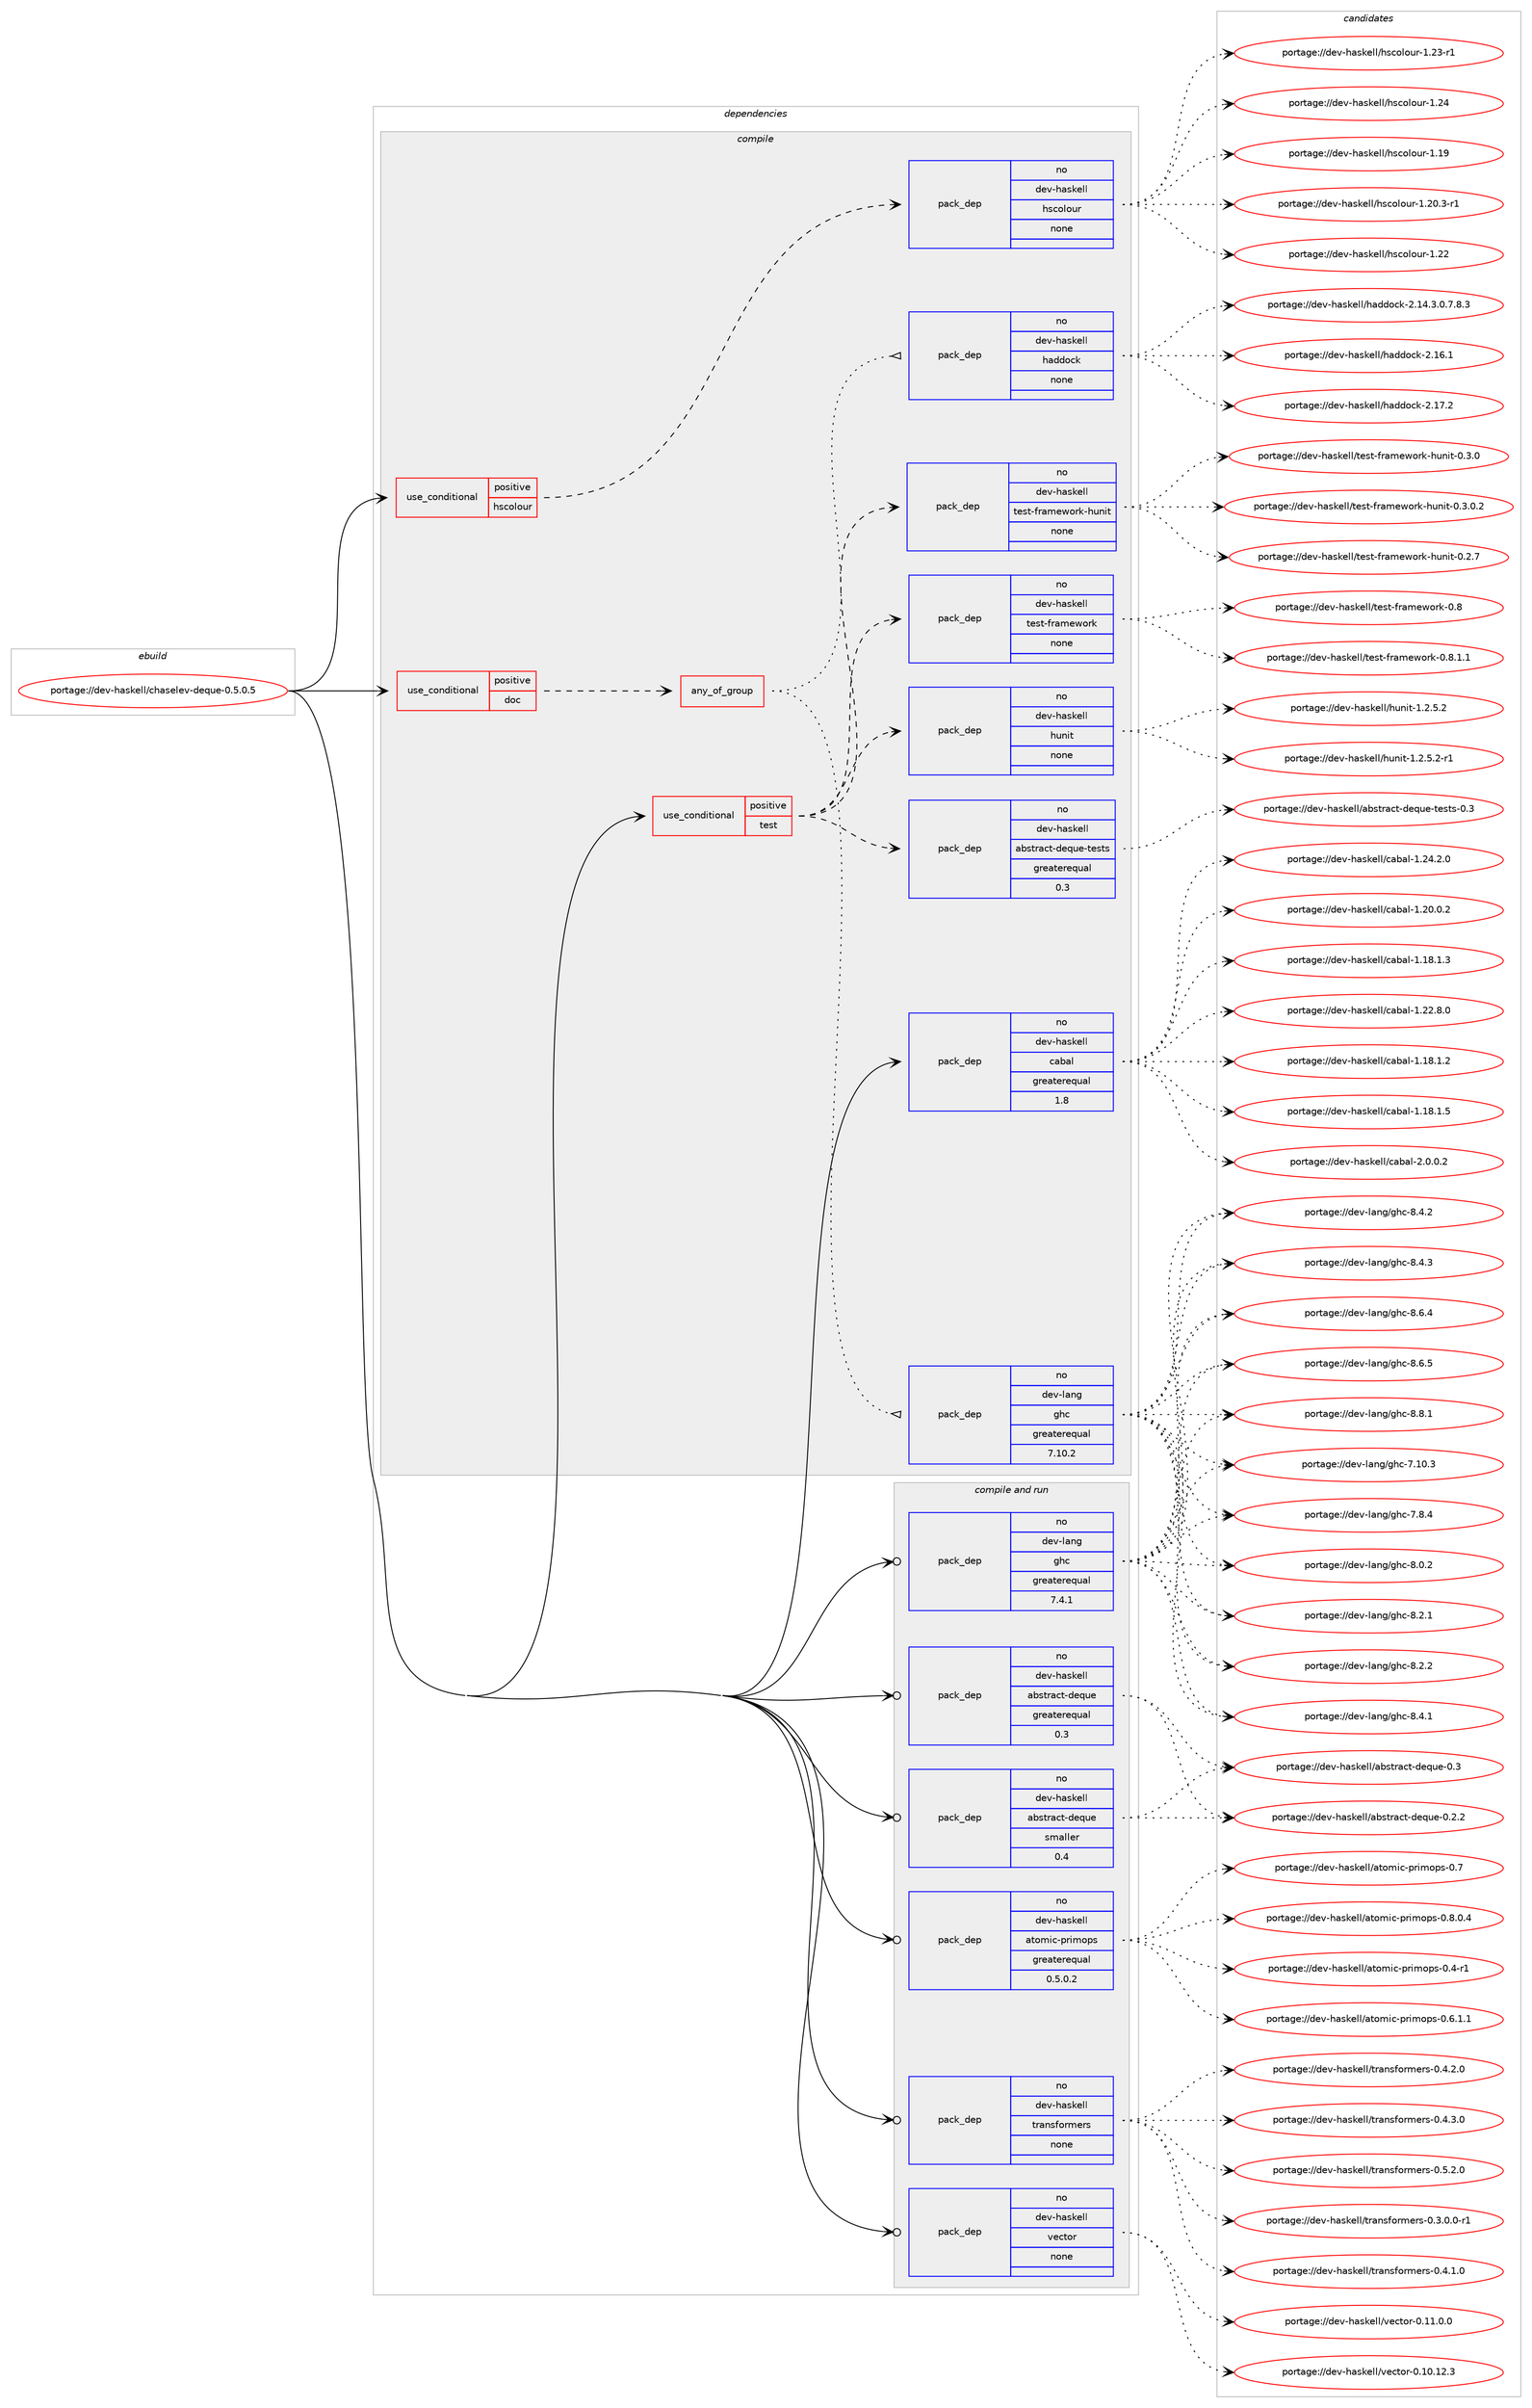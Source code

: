 digraph prolog {

# *************
# Graph options
# *************

newrank=true;
concentrate=true;
compound=true;
graph [rankdir=LR,fontname=Helvetica,fontsize=10,ranksep=1.5];#, ranksep=2.5, nodesep=0.2];
edge  [arrowhead=vee];
node  [fontname=Helvetica,fontsize=10];

# **********
# The ebuild
# **********

subgraph cluster_leftcol {
color=gray;
rank=same;
label=<<i>ebuild</i>>;
id [label="portage://dev-haskell/chaselev-deque-0.5.0.5", color=red, width=4, href="../dev-haskell/chaselev-deque-0.5.0.5.svg"];
}

# ****************
# The dependencies
# ****************

subgraph cluster_midcol {
color=gray;
label=<<i>dependencies</i>>;
subgraph cluster_compile {
fillcolor="#eeeeee";
style=filled;
label=<<i>compile</i>>;
subgraph cond14522 {
dependency63911 [label=<<TABLE BORDER="0" CELLBORDER="1" CELLSPACING="0" CELLPADDING="4"><TR><TD ROWSPAN="3" CELLPADDING="10">use_conditional</TD></TR><TR><TD>positive</TD></TR><TR><TD>doc</TD></TR></TABLE>>, shape=none, color=red];
subgraph any1437 {
dependency63912 [label=<<TABLE BORDER="0" CELLBORDER="1" CELLSPACING="0" CELLPADDING="4"><TR><TD CELLPADDING="10">any_of_group</TD></TR></TABLE>>, shape=none, color=red];subgraph pack47893 {
dependency63913 [label=<<TABLE BORDER="0" CELLBORDER="1" CELLSPACING="0" CELLPADDING="4" WIDTH="220"><TR><TD ROWSPAN="6" CELLPADDING="30">pack_dep</TD></TR><TR><TD WIDTH="110">no</TD></TR><TR><TD>dev-haskell</TD></TR><TR><TD>haddock</TD></TR><TR><TD>none</TD></TR><TR><TD></TD></TR></TABLE>>, shape=none, color=blue];
}
dependency63912:e -> dependency63913:w [weight=20,style="dotted",arrowhead="oinv"];
subgraph pack47894 {
dependency63914 [label=<<TABLE BORDER="0" CELLBORDER="1" CELLSPACING="0" CELLPADDING="4" WIDTH="220"><TR><TD ROWSPAN="6" CELLPADDING="30">pack_dep</TD></TR><TR><TD WIDTH="110">no</TD></TR><TR><TD>dev-lang</TD></TR><TR><TD>ghc</TD></TR><TR><TD>greaterequal</TD></TR><TR><TD>7.10.2</TD></TR></TABLE>>, shape=none, color=blue];
}
dependency63912:e -> dependency63914:w [weight=20,style="dotted",arrowhead="oinv"];
}
dependency63911:e -> dependency63912:w [weight=20,style="dashed",arrowhead="vee"];
}
id:e -> dependency63911:w [weight=20,style="solid",arrowhead="vee"];
subgraph cond14523 {
dependency63915 [label=<<TABLE BORDER="0" CELLBORDER="1" CELLSPACING="0" CELLPADDING="4"><TR><TD ROWSPAN="3" CELLPADDING="10">use_conditional</TD></TR><TR><TD>positive</TD></TR><TR><TD>hscolour</TD></TR></TABLE>>, shape=none, color=red];
subgraph pack47895 {
dependency63916 [label=<<TABLE BORDER="0" CELLBORDER="1" CELLSPACING="0" CELLPADDING="4" WIDTH="220"><TR><TD ROWSPAN="6" CELLPADDING="30">pack_dep</TD></TR><TR><TD WIDTH="110">no</TD></TR><TR><TD>dev-haskell</TD></TR><TR><TD>hscolour</TD></TR><TR><TD>none</TD></TR><TR><TD></TD></TR></TABLE>>, shape=none, color=blue];
}
dependency63915:e -> dependency63916:w [weight=20,style="dashed",arrowhead="vee"];
}
id:e -> dependency63915:w [weight=20,style="solid",arrowhead="vee"];
subgraph cond14524 {
dependency63917 [label=<<TABLE BORDER="0" CELLBORDER="1" CELLSPACING="0" CELLPADDING="4"><TR><TD ROWSPAN="3" CELLPADDING="10">use_conditional</TD></TR><TR><TD>positive</TD></TR><TR><TD>test</TD></TR></TABLE>>, shape=none, color=red];
subgraph pack47896 {
dependency63918 [label=<<TABLE BORDER="0" CELLBORDER="1" CELLSPACING="0" CELLPADDING="4" WIDTH="220"><TR><TD ROWSPAN="6" CELLPADDING="30">pack_dep</TD></TR><TR><TD WIDTH="110">no</TD></TR><TR><TD>dev-haskell</TD></TR><TR><TD>abstract-deque-tests</TD></TR><TR><TD>greaterequal</TD></TR><TR><TD>0.3</TD></TR></TABLE>>, shape=none, color=blue];
}
dependency63917:e -> dependency63918:w [weight=20,style="dashed",arrowhead="vee"];
subgraph pack47897 {
dependency63919 [label=<<TABLE BORDER="0" CELLBORDER="1" CELLSPACING="0" CELLPADDING="4" WIDTH="220"><TR><TD ROWSPAN="6" CELLPADDING="30">pack_dep</TD></TR><TR><TD WIDTH="110">no</TD></TR><TR><TD>dev-haskell</TD></TR><TR><TD>hunit</TD></TR><TR><TD>none</TD></TR><TR><TD></TD></TR></TABLE>>, shape=none, color=blue];
}
dependency63917:e -> dependency63919:w [weight=20,style="dashed",arrowhead="vee"];
subgraph pack47898 {
dependency63920 [label=<<TABLE BORDER="0" CELLBORDER="1" CELLSPACING="0" CELLPADDING="4" WIDTH="220"><TR><TD ROWSPAN="6" CELLPADDING="30">pack_dep</TD></TR><TR><TD WIDTH="110">no</TD></TR><TR><TD>dev-haskell</TD></TR><TR><TD>test-framework</TD></TR><TR><TD>none</TD></TR><TR><TD></TD></TR></TABLE>>, shape=none, color=blue];
}
dependency63917:e -> dependency63920:w [weight=20,style="dashed",arrowhead="vee"];
subgraph pack47899 {
dependency63921 [label=<<TABLE BORDER="0" CELLBORDER="1" CELLSPACING="0" CELLPADDING="4" WIDTH="220"><TR><TD ROWSPAN="6" CELLPADDING="30">pack_dep</TD></TR><TR><TD WIDTH="110">no</TD></TR><TR><TD>dev-haskell</TD></TR><TR><TD>test-framework-hunit</TD></TR><TR><TD>none</TD></TR><TR><TD></TD></TR></TABLE>>, shape=none, color=blue];
}
dependency63917:e -> dependency63921:w [weight=20,style="dashed",arrowhead="vee"];
}
id:e -> dependency63917:w [weight=20,style="solid",arrowhead="vee"];
subgraph pack47900 {
dependency63922 [label=<<TABLE BORDER="0" CELLBORDER="1" CELLSPACING="0" CELLPADDING="4" WIDTH="220"><TR><TD ROWSPAN="6" CELLPADDING="30">pack_dep</TD></TR><TR><TD WIDTH="110">no</TD></TR><TR><TD>dev-haskell</TD></TR><TR><TD>cabal</TD></TR><TR><TD>greaterequal</TD></TR><TR><TD>1.8</TD></TR></TABLE>>, shape=none, color=blue];
}
id:e -> dependency63922:w [weight=20,style="solid",arrowhead="vee"];
}
subgraph cluster_compileandrun {
fillcolor="#eeeeee";
style=filled;
label=<<i>compile and run</i>>;
subgraph pack47901 {
dependency63923 [label=<<TABLE BORDER="0" CELLBORDER="1" CELLSPACING="0" CELLPADDING="4" WIDTH="220"><TR><TD ROWSPAN="6" CELLPADDING="30">pack_dep</TD></TR><TR><TD WIDTH="110">no</TD></TR><TR><TD>dev-haskell</TD></TR><TR><TD>abstract-deque</TD></TR><TR><TD>greaterequal</TD></TR><TR><TD>0.3</TD></TR></TABLE>>, shape=none, color=blue];
}
id:e -> dependency63923:w [weight=20,style="solid",arrowhead="odotvee"];
subgraph pack47902 {
dependency63924 [label=<<TABLE BORDER="0" CELLBORDER="1" CELLSPACING="0" CELLPADDING="4" WIDTH="220"><TR><TD ROWSPAN="6" CELLPADDING="30">pack_dep</TD></TR><TR><TD WIDTH="110">no</TD></TR><TR><TD>dev-haskell</TD></TR><TR><TD>abstract-deque</TD></TR><TR><TD>smaller</TD></TR><TR><TD>0.4</TD></TR></TABLE>>, shape=none, color=blue];
}
id:e -> dependency63924:w [weight=20,style="solid",arrowhead="odotvee"];
subgraph pack47903 {
dependency63925 [label=<<TABLE BORDER="0" CELLBORDER="1" CELLSPACING="0" CELLPADDING="4" WIDTH="220"><TR><TD ROWSPAN="6" CELLPADDING="30">pack_dep</TD></TR><TR><TD WIDTH="110">no</TD></TR><TR><TD>dev-haskell</TD></TR><TR><TD>atomic-primops</TD></TR><TR><TD>greaterequal</TD></TR><TR><TD>0.5.0.2</TD></TR></TABLE>>, shape=none, color=blue];
}
id:e -> dependency63925:w [weight=20,style="solid",arrowhead="odotvee"];
subgraph pack47904 {
dependency63926 [label=<<TABLE BORDER="0" CELLBORDER="1" CELLSPACING="0" CELLPADDING="4" WIDTH="220"><TR><TD ROWSPAN="6" CELLPADDING="30">pack_dep</TD></TR><TR><TD WIDTH="110">no</TD></TR><TR><TD>dev-haskell</TD></TR><TR><TD>transformers</TD></TR><TR><TD>none</TD></TR><TR><TD></TD></TR></TABLE>>, shape=none, color=blue];
}
id:e -> dependency63926:w [weight=20,style="solid",arrowhead="odotvee"];
subgraph pack47905 {
dependency63927 [label=<<TABLE BORDER="0" CELLBORDER="1" CELLSPACING="0" CELLPADDING="4" WIDTH="220"><TR><TD ROWSPAN="6" CELLPADDING="30">pack_dep</TD></TR><TR><TD WIDTH="110">no</TD></TR><TR><TD>dev-haskell</TD></TR><TR><TD>vector</TD></TR><TR><TD>none</TD></TR><TR><TD></TD></TR></TABLE>>, shape=none, color=blue];
}
id:e -> dependency63927:w [weight=20,style="solid",arrowhead="odotvee"];
subgraph pack47906 {
dependency63928 [label=<<TABLE BORDER="0" CELLBORDER="1" CELLSPACING="0" CELLPADDING="4" WIDTH="220"><TR><TD ROWSPAN="6" CELLPADDING="30">pack_dep</TD></TR><TR><TD WIDTH="110">no</TD></TR><TR><TD>dev-lang</TD></TR><TR><TD>ghc</TD></TR><TR><TD>greaterequal</TD></TR><TR><TD>7.4.1</TD></TR></TABLE>>, shape=none, color=blue];
}
id:e -> dependency63928:w [weight=20,style="solid",arrowhead="odotvee"];
}
subgraph cluster_run {
fillcolor="#eeeeee";
style=filled;
label=<<i>run</i>>;
}
}

# **************
# The candidates
# **************

subgraph cluster_choices {
rank=same;
color=gray;
label=<<i>candidates</i>>;

subgraph choice47893 {
color=black;
nodesep=1;
choiceportage1001011184510497115107101108108471049710010011199107455046495246514648465546564651 [label="portage://dev-haskell/haddock-2.14.3.0.7.8.3", color=red, width=4,href="../dev-haskell/haddock-2.14.3.0.7.8.3.svg"];
choiceportage100101118451049711510710110810847104971001001119910745504649544649 [label="portage://dev-haskell/haddock-2.16.1", color=red, width=4,href="../dev-haskell/haddock-2.16.1.svg"];
choiceportage100101118451049711510710110810847104971001001119910745504649554650 [label="portage://dev-haskell/haddock-2.17.2", color=red, width=4,href="../dev-haskell/haddock-2.17.2.svg"];
dependency63913:e -> choiceportage1001011184510497115107101108108471049710010011199107455046495246514648465546564651:w [style=dotted,weight="100"];
dependency63913:e -> choiceportage100101118451049711510710110810847104971001001119910745504649544649:w [style=dotted,weight="100"];
dependency63913:e -> choiceportage100101118451049711510710110810847104971001001119910745504649554650:w [style=dotted,weight="100"];
}
subgraph choice47894 {
color=black;
nodesep=1;
choiceportage1001011184510897110103471031049945554649484651 [label="portage://dev-lang/ghc-7.10.3", color=red, width=4,href="../dev-lang/ghc-7.10.3.svg"];
choiceportage10010111845108971101034710310499455546564652 [label="portage://dev-lang/ghc-7.8.4", color=red, width=4,href="../dev-lang/ghc-7.8.4.svg"];
choiceportage10010111845108971101034710310499455646484650 [label="portage://dev-lang/ghc-8.0.2", color=red, width=4,href="../dev-lang/ghc-8.0.2.svg"];
choiceportage10010111845108971101034710310499455646504649 [label="portage://dev-lang/ghc-8.2.1", color=red, width=4,href="../dev-lang/ghc-8.2.1.svg"];
choiceportage10010111845108971101034710310499455646504650 [label="portage://dev-lang/ghc-8.2.2", color=red, width=4,href="../dev-lang/ghc-8.2.2.svg"];
choiceportage10010111845108971101034710310499455646524649 [label="portage://dev-lang/ghc-8.4.1", color=red, width=4,href="../dev-lang/ghc-8.4.1.svg"];
choiceportage10010111845108971101034710310499455646524650 [label="portage://dev-lang/ghc-8.4.2", color=red, width=4,href="../dev-lang/ghc-8.4.2.svg"];
choiceportage10010111845108971101034710310499455646524651 [label="portage://dev-lang/ghc-8.4.3", color=red, width=4,href="../dev-lang/ghc-8.4.3.svg"];
choiceportage10010111845108971101034710310499455646544652 [label="portage://dev-lang/ghc-8.6.4", color=red, width=4,href="../dev-lang/ghc-8.6.4.svg"];
choiceportage10010111845108971101034710310499455646544653 [label="portage://dev-lang/ghc-8.6.5", color=red, width=4,href="../dev-lang/ghc-8.6.5.svg"];
choiceportage10010111845108971101034710310499455646564649 [label="portage://dev-lang/ghc-8.8.1", color=red, width=4,href="../dev-lang/ghc-8.8.1.svg"];
dependency63914:e -> choiceportage1001011184510897110103471031049945554649484651:w [style=dotted,weight="100"];
dependency63914:e -> choiceportage10010111845108971101034710310499455546564652:w [style=dotted,weight="100"];
dependency63914:e -> choiceportage10010111845108971101034710310499455646484650:w [style=dotted,weight="100"];
dependency63914:e -> choiceportage10010111845108971101034710310499455646504649:w [style=dotted,weight="100"];
dependency63914:e -> choiceportage10010111845108971101034710310499455646504650:w [style=dotted,weight="100"];
dependency63914:e -> choiceportage10010111845108971101034710310499455646524649:w [style=dotted,weight="100"];
dependency63914:e -> choiceportage10010111845108971101034710310499455646524650:w [style=dotted,weight="100"];
dependency63914:e -> choiceportage10010111845108971101034710310499455646524651:w [style=dotted,weight="100"];
dependency63914:e -> choiceportage10010111845108971101034710310499455646544652:w [style=dotted,weight="100"];
dependency63914:e -> choiceportage10010111845108971101034710310499455646544653:w [style=dotted,weight="100"];
dependency63914:e -> choiceportage10010111845108971101034710310499455646564649:w [style=dotted,weight="100"];
}
subgraph choice47895 {
color=black;
nodesep=1;
choiceportage100101118451049711510710110810847104115991111081111171144549464957 [label="portage://dev-haskell/hscolour-1.19", color=red, width=4,href="../dev-haskell/hscolour-1.19.svg"];
choiceportage10010111845104971151071011081084710411599111108111117114454946504846514511449 [label="portage://dev-haskell/hscolour-1.20.3-r1", color=red, width=4,href="../dev-haskell/hscolour-1.20.3-r1.svg"];
choiceportage100101118451049711510710110810847104115991111081111171144549465050 [label="portage://dev-haskell/hscolour-1.22", color=red, width=4,href="../dev-haskell/hscolour-1.22.svg"];
choiceportage1001011184510497115107101108108471041159911110811111711445494650514511449 [label="portage://dev-haskell/hscolour-1.23-r1", color=red, width=4,href="../dev-haskell/hscolour-1.23-r1.svg"];
choiceportage100101118451049711510710110810847104115991111081111171144549465052 [label="portage://dev-haskell/hscolour-1.24", color=red, width=4,href="../dev-haskell/hscolour-1.24.svg"];
dependency63916:e -> choiceportage100101118451049711510710110810847104115991111081111171144549464957:w [style=dotted,weight="100"];
dependency63916:e -> choiceportage10010111845104971151071011081084710411599111108111117114454946504846514511449:w [style=dotted,weight="100"];
dependency63916:e -> choiceportage100101118451049711510710110810847104115991111081111171144549465050:w [style=dotted,weight="100"];
dependency63916:e -> choiceportage1001011184510497115107101108108471041159911110811111711445494650514511449:w [style=dotted,weight="100"];
dependency63916:e -> choiceportage100101118451049711510710110810847104115991111081111171144549465052:w [style=dotted,weight="100"];
}
subgraph choice47896 {
color=black;
nodesep=1;
choiceportage10010111845104971151071011081084797981151161149799116451001011131171014511610111511611545484651 [label="portage://dev-haskell/abstract-deque-tests-0.3", color=red, width=4,href="../dev-haskell/abstract-deque-tests-0.3.svg"];
dependency63918:e -> choiceportage10010111845104971151071011081084797981151161149799116451001011131171014511610111511611545484651:w [style=dotted,weight="100"];
}
subgraph choice47897 {
color=black;
nodesep=1;
choiceportage1001011184510497115107101108108471041171101051164549465046534650 [label="portage://dev-haskell/hunit-1.2.5.2", color=red, width=4,href="../dev-haskell/hunit-1.2.5.2.svg"];
choiceportage10010111845104971151071011081084710411711010511645494650465346504511449 [label="portage://dev-haskell/hunit-1.2.5.2-r1", color=red, width=4,href="../dev-haskell/hunit-1.2.5.2-r1.svg"];
dependency63919:e -> choiceportage1001011184510497115107101108108471041171101051164549465046534650:w [style=dotted,weight="100"];
dependency63919:e -> choiceportage10010111845104971151071011081084710411711010511645494650465346504511449:w [style=dotted,weight="100"];
}
subgraph choice47898 {
color=black;
nodesep=1;
choiceportage100101118451049711510710110810847116101115116451021149710910111911111410745484656 [label="portage://dev-haskell/test-framework-0.8", color=red, width=4,href="../dev-haskell/test-framework-0.8.svg"];
choiceportage10010111845104971151071011081084711610111511645102114971091011191111141074548465646494649 [label="portage://dev-haskell/test-framework-0.8.1.1", color=red, width=4,href="../dev-haskell/test-framework-0.8.1.1.svg"];
dependency63920:e -> choiceportage100101118451049711510710110810847116101115116451021149710910111911111410745484656:w [style=dotted,weight="100"];
dependency63920:e -> choiceportage10010111845104971151071011081084711610111511645102114971091011191111141074548465646494649:w [style=dotted,weight="100"];
}
subgraph choice47899 {
color=black;
nodesep=1;
choiceportage100101118451049711510710110810847116101115116451021149710910111911111410745104117110105116454846504655 [label="portage://dev-haskell/test-framework-hunit-0.2.7", color=red, width=4,href="../dev-haskell/test-framework-hunit-0.2.7.svg"];
choiceportage100101118451049711510710110810847116101115116451021149710910111911111410745104117110105116454846514648 [label="portage://dev-haskell/test-framework-hunit-0.3.0", color=red, width=4,href="../dev-haskell/test-framework-hunit-0.3.0.svg"];
choiceportage1001011184510497115107101108108471161011151164510211497109101119111114107451041171101051164548465146484650 [label="portage://dev-haskell/test-framework-hunit-0.3.0.2", color=red, width=4,href="../dev-haskell/test-framework-hunit-0.3.0.2.svg"];
dependency63921:e -> choiceportage100101118451049711510710110810847116101115116451021149710910111911111410745104117110105116454846504655:w [style=dotted,weight="100"];
dependency63921:e -> choiceportage100101118451049711510710110810847116101115116451021149710910111911111410745104117110105116454846514648:w [style=dotted,weight="100"];
dependency63921:e -> choiceportage1001011184510497115107101108108471161011151164510211497109101119111114107451041171101051164548465146484650:w [style=dotted,weight="100"];
}
subgraph choice47900 {
color=black;
nodesep=1;
choiceportage10010111845104971151071011081084799979897108454946495646494650 [label="portage://dev-haskell/cabal-1.18.1.2", color=red, width=4,href="../dev-haskell/cabal-1.18.1.2.svg"];
choiceportage10010111845104971151071011081084799979897108454946495646494651 [label="portage://dev-haskell/cabal-1.18.1.3", color=red, width=4,href="../dev-haskell/cabal-1.18.1.3.svg"];
choiceportage10010111845104971151071011081084799979897108454946495646494653 [label="portage://dev-haskell/cabal-1.18.1.5", color=red, width=4,href="../dev-haskell/cabal-1.18.1.5.svg"];
choiceportage10010111845104971151071011081084799979897108454946504846484650 [label="portage://dev-haskell/cabal-1.20.0.2", color=red, width=4,href="../dev-haskell/cabal-1.20.0.2.svg"];
choiceportage10010111845104971151071011081084799979897108454946505046564648 [label="portage://dev-haskell/cabal-1.22.8.0", color=red, width=4,href="../dev-haskell/cabal-1.22.8.0.svg"];
choiceportage10010111845104971151071011081084799979897108454946505246504648 [label="portage://dev-haskell/cabal-1.24.2.0", color=red, width=4,href="../dev-haskell/cabal-1.24.2.0.svg"];
choiceportage100101118451049711510710110810847999798971084550464846484650 [label="portage://dev-haskell/cabal-2.0.0.2", color=red, width=4,href="../dev-haskell/cabal-2.0.0.2.svg"];
dependency63922:e -> choiceportage10010111845104971151071011081084799979897108454946495646494650:w [style=dotted,weight="100"];
dependency63922:e -> choiceportage10010111845104971151071011081084799979897108454946495646494651:w [style=dotted,weight="100"];
dependency63922:e -> choiceportage10010111845104971151071011081084799979897108454946495646494653:w [style=dotted,weight="100"];
dependency63922:e -> choiceportage10010111845104971151071011081084799979897108454946504846484650:w [style=dotted,weight="100"];
dependency63922:e -> choiceportage10010111845104971151071011081084799979897108454946505046564648:w [style=dotted,weight="100"];
dependency63922:e -> choiceportage10010111845104971151071011081084799979897108454946505246504648:w [style=dotted,weight="100"];
dependency63922:e -> choiceportage100101118451049711510710110810847999798971084550464846484650:w [style=dotted,weight="100"];
}
subgraph choice47901 {
color=black;
nodesep=1;
choiceportage1001011184510497115107101108108479798115116114979911645100101113117101454846504650 [label="portage://dev-haskell/abstract-deque-0.2.2", color=red, width=4,href="../dev-haskell/abstract-deque-0.2.2.svg"];
choiceportage100101118451049711510710110810847979811511611497991164510010111311710145484651 [label="portage://dev-haskell/abstract-deque-0.3", color=red, width=4,href="../dev-haskell/abstract-deque-0.3.svg"];
dependency63923:e -> choiceportage1001011184510497115107101108108479798115116114979911645100101113117101454846504650:w [style=dotted,weight="100"];
dependency63923:e -> choiceportage100101118451049711510710110810847979811511611497991164510010111311710145484651:w [style=dotted,weight="100"];
}
subgraph choice47902 {
color=black;
nodesep=1;
choiceportage1001011184510497115107101108108479798115116114979911645100101113117101454846504650 [label="portage://dev-haskell/abstract-deque-0.2.2", color=red, width=4,href="../dev-haskell/abstract-deque-0.2.2.svg"];
choiceportage100101118451049711510710110810847979811511611497991164510010111311710145484651 [label="portage://dev-haskell/abstract-deque-0.3", color=red, width=4,href="../dev-haskell/abstract-deque-0.3.svg"];
dependency63924:e -> choiceportage1001011184510497115107101108108479798115116114979911645100101113117101454846504650:w [style=dotted,weight="100"];
dependency63924:e -> choiceportage100101118451049711510710110810847979811511611497991164510010111311710145484651:w [style=dotted,weight="100"];
}
subgraph choice47903 {
color=black;
nodesep=1;
choiceportage100101118451049711510710110810847971161111091059945112114105109111112115454846524511449 [label="portage://dev-haskell/atomic-primops-0.4-r1", color=red, width=4,href="../dev-haskell/atomic-primops-0.4-r1.svg"];
choiceportage1001011184510497115107101108108479711611110910599451121141051091111121154548465446494649 [label="portage://dev-haskell/atomic-primops-0.6.1.1", color=red, width=4,href="../dev-haskell/atomic-primops-0.6.1.1.svg"];
choiceportage10010111845104971151071011081084797116111109105994511211410510911111211545484655 [label="portage://dev-haskell/atomic-primops-0.7", color=red, width=4,href="../dev-haskell/atomic-primops-0.7.svg"];
choiceportage1001011184510497115107101108108479711611110910599451121141051091111121154548465646484652 [label="portage://dev-haskell/atomic-primops-0.8.0.4", color=red, width=4,href="../dev-haskell/atomic-primops-0.8.0.4.svg"];
dependency63925:e -> choiceportage100101118451049711510710110810847971161111091059945112114105109111112115454846524511449:w [style=dotted,weight="100"];
dependency63925:e -> choiceportage1001011184510497115107101108108479711611110910599451121141051091111121154548465446494649:w [style=dotted,weight="100"];
dependency63925:e -> choiceportage10010111845104971151071011081084797116111109105994511211410510911111211545484655:w [style=dotted,weight="100"];
dependency63925:e -> choiceportage1001011184510497115107101108108479711611110910599451121141051091111121154548465646484652:w [style=dotted,weight="100"];
}
subgraph choice47904 {
color=black;
nodesep=1;
choiceportage1001011184510497115107101108108471161149711011510211111410910111411545484651464846484511449 [label="portage://dev-haskell/transformers-0.3.0.0-r1", color=red, width=4,href="../dev-haskell/transformers-0.3.0.0-r1.svg"];
choiceportage100101118451049711510710110810847116114971101151021111141091011141154548465246494648 [label="portage://dev-haskell/transformers-0.4.1.0", color=red, width=4,href="../dev-haskell/transformers-0.4.1.0.svg"];
choiceportage100101118451049711510710110810847116114971101151021111141091011141154548465246504648 [label="portage://dev-haskell/transformers-0.4.2.0", color=red, width=4,href="../dev-haskell/transformers-0.4.2.0.svg"];
choiceportage100101118451049711510710110810847116114971101151021111141091011141154548465246514648 [label="portage://dev-haskell/transformers-0.4.3.0", color=red, width=4,href="../dev-haskell/transformers-0.4.3.0.svg"];
choiceportage100101118451049711510710110810847116114971101151021111141091011141154548465346504648 [label="portage://dev-haskell/transformers-0.5.2.0", color=red, width=4,href="../dev-haskell/transformers-0.5.2.0.svg"];
dependency63926:e -> choiceportage1001011184510497115107101108108471161149711011510211111410910111411545484651464846484511449:w [style=dotted,weight="100"];
dependency63926:e -> choiceportage100101118451049711510710110810847116114971101151021111141091011141154548465246494648:w [style=dotted,weight="100"];
dependency63926:e -> choiceportage100101118451049711510710110810847116114971101151021111141091011141154548465246504648:w [style=dotted,weight="100"];
dependency63926:e -> choiceportage100101118451049711510710110810847116114971101151021111141091011141154548465246514648:w [style=dotted,weight="100"];
dependency63926:e -> choiceportage100101118451049711510710110810847116114971101151021111141091011141154548465346504648:w [style=dotted,weight="100"];
}
subgraph choice47905 {
color=black;
nodesep=1;
choiceportage1001011184510497115107101108108471181019911611111445484649484649504651 [label="portage://dev-haskell/vector-0.10.12.3", color=red, width=4,href="../dev-haskell/vector-0.10.12.3.svg"];
choiceportage10010111845104971151071011081084711810199116111114454846494946484648 [label="portage://dev-haskell/vector-0.11.0.0", color=red, width=4,href="../dev-haskell/vector-0.11.0.0.svg"];
dependency63927:e -> choiceportage1001011184510497115107101108108471181019911611111445484649484649504651:w [style=dotted,weight="100"];
dependency63927:e -> choiceportage10010111845104971151071011081084711810199116111114454846494946484648:w [style=dotted,weight="100"];
}
subgraph choice47906 {
color=black;
nodesep=1;
choiceportage1001011184510897110103471031049945554649484651 [label="portage://dev-lang/ghc-7.10.3", color=red, width=4,href="../dev-lang/ghc-7.10.3.svg"];
choiceportage10010111845108971101034710310499455546564652 [label="portage://dev-lang/ghc-7.8.4", color=red, width=4,href="../dev-lang/ghc-7.8.4.svg"];
choiceportage10010111845108971101034710310499455646484650 [label="portage://dev-lang/ghc-8.0.2", color=red, width=4,href="../dev-lang/ghc-8.0.2.svg"];
choiceportage10010111845108971101034710310499455646504649 [label="portage://dev-lang/ghc-8.2.1", color=red, width=4,href="../dev-lang/ghc-8.2.1.svg"];
choiceportage10010111845108971101034710310499455646504650 [label="portage://dev-lang/ghc-8.2.2", color=red, width=4,href="../dev-lang/ghc-8.2.2.svg"];
choiceportage10010111845108971101034710310499455646524649 [label="portage://dev-lang/ghc-8.4.1", color=red, width=4,href="../dev-lang/ghc-8.4.1.svg"];
choiceportage10010111845108971101034710310499455646524650 [label="portage://dev-lang/ghc-8.4.2", color=red, width=4,href="../dev-lang/ghc-8.4.2.svg"];
choiceportage10010111845108971101034710310499455646524651 [label="portage://dev-lang/ghc-8.4.3", color=red, width=4,href="../dev-lang/ghc-8.4.3.svg"];
choiceportage10010111845108971101034710310499455646544652 [label="portage://dev-lang/ghc-8.6.4", color=red, width=4,href="../dev-lang/ghc-8.6.4.svg"];
choiceportage10010111845108971101034710310499455646544653 [label="portage://dev-lang/ghc-8.6.5", color=red, width=4,href="../dev-lang/ghc-8.6.5.svg"];
choiceportage10010111845108971101034710310499455646564649 [label="portage://dev-lang/ghc-8.8.1", color=red, width=4,href="../dev-lang/ghc-8.8.1.svg"];
dependency63928:e -> choiceportage1001011184510897110103471031049945554649484651:w [style=dotted,weight="100"];
dependency63928:e -> choiceportage10010111845108971101034710310499455546564652:w [style=dotted,weight="100"];
dependency63928:e -> choiceportage10010111845108971101034710310499455646484650:w [style=dotted,weight="100"];
dependency63928:e -> choiceportage10010111845108971101034710310499455646504649:w [style=dotted,weight="100"];
dependency63928:e -> choiceportage10010111845108971101034710310499455646504650:w [style=dotted,weight="100"];
dependency63928:e -> choiceportage10010111845108971101034710310499455646524649:w [style=dotted,weight="100"];
dependency63928:e -> choiceportage10010111845108971101034710310499455646524650:w [style=dotted,weight="100"];
dependency63928:e -> choiceportage10010111845108971101034710310499455646524651:w [style=dotted,weight="100"];
dependency63928:e -> choiceportage10010111845108971101034710310499455646544652:w [style=dotted,weight="100"];
dependency63928:e -> choiceportage10010111845108971101034710310499455646544653:w [style=dotted,weight="100"];
dependency63928:e -> choiceportage10010111845108971101034710310499455646564649:w [style=dotted,weight="100"];
}
}

}
